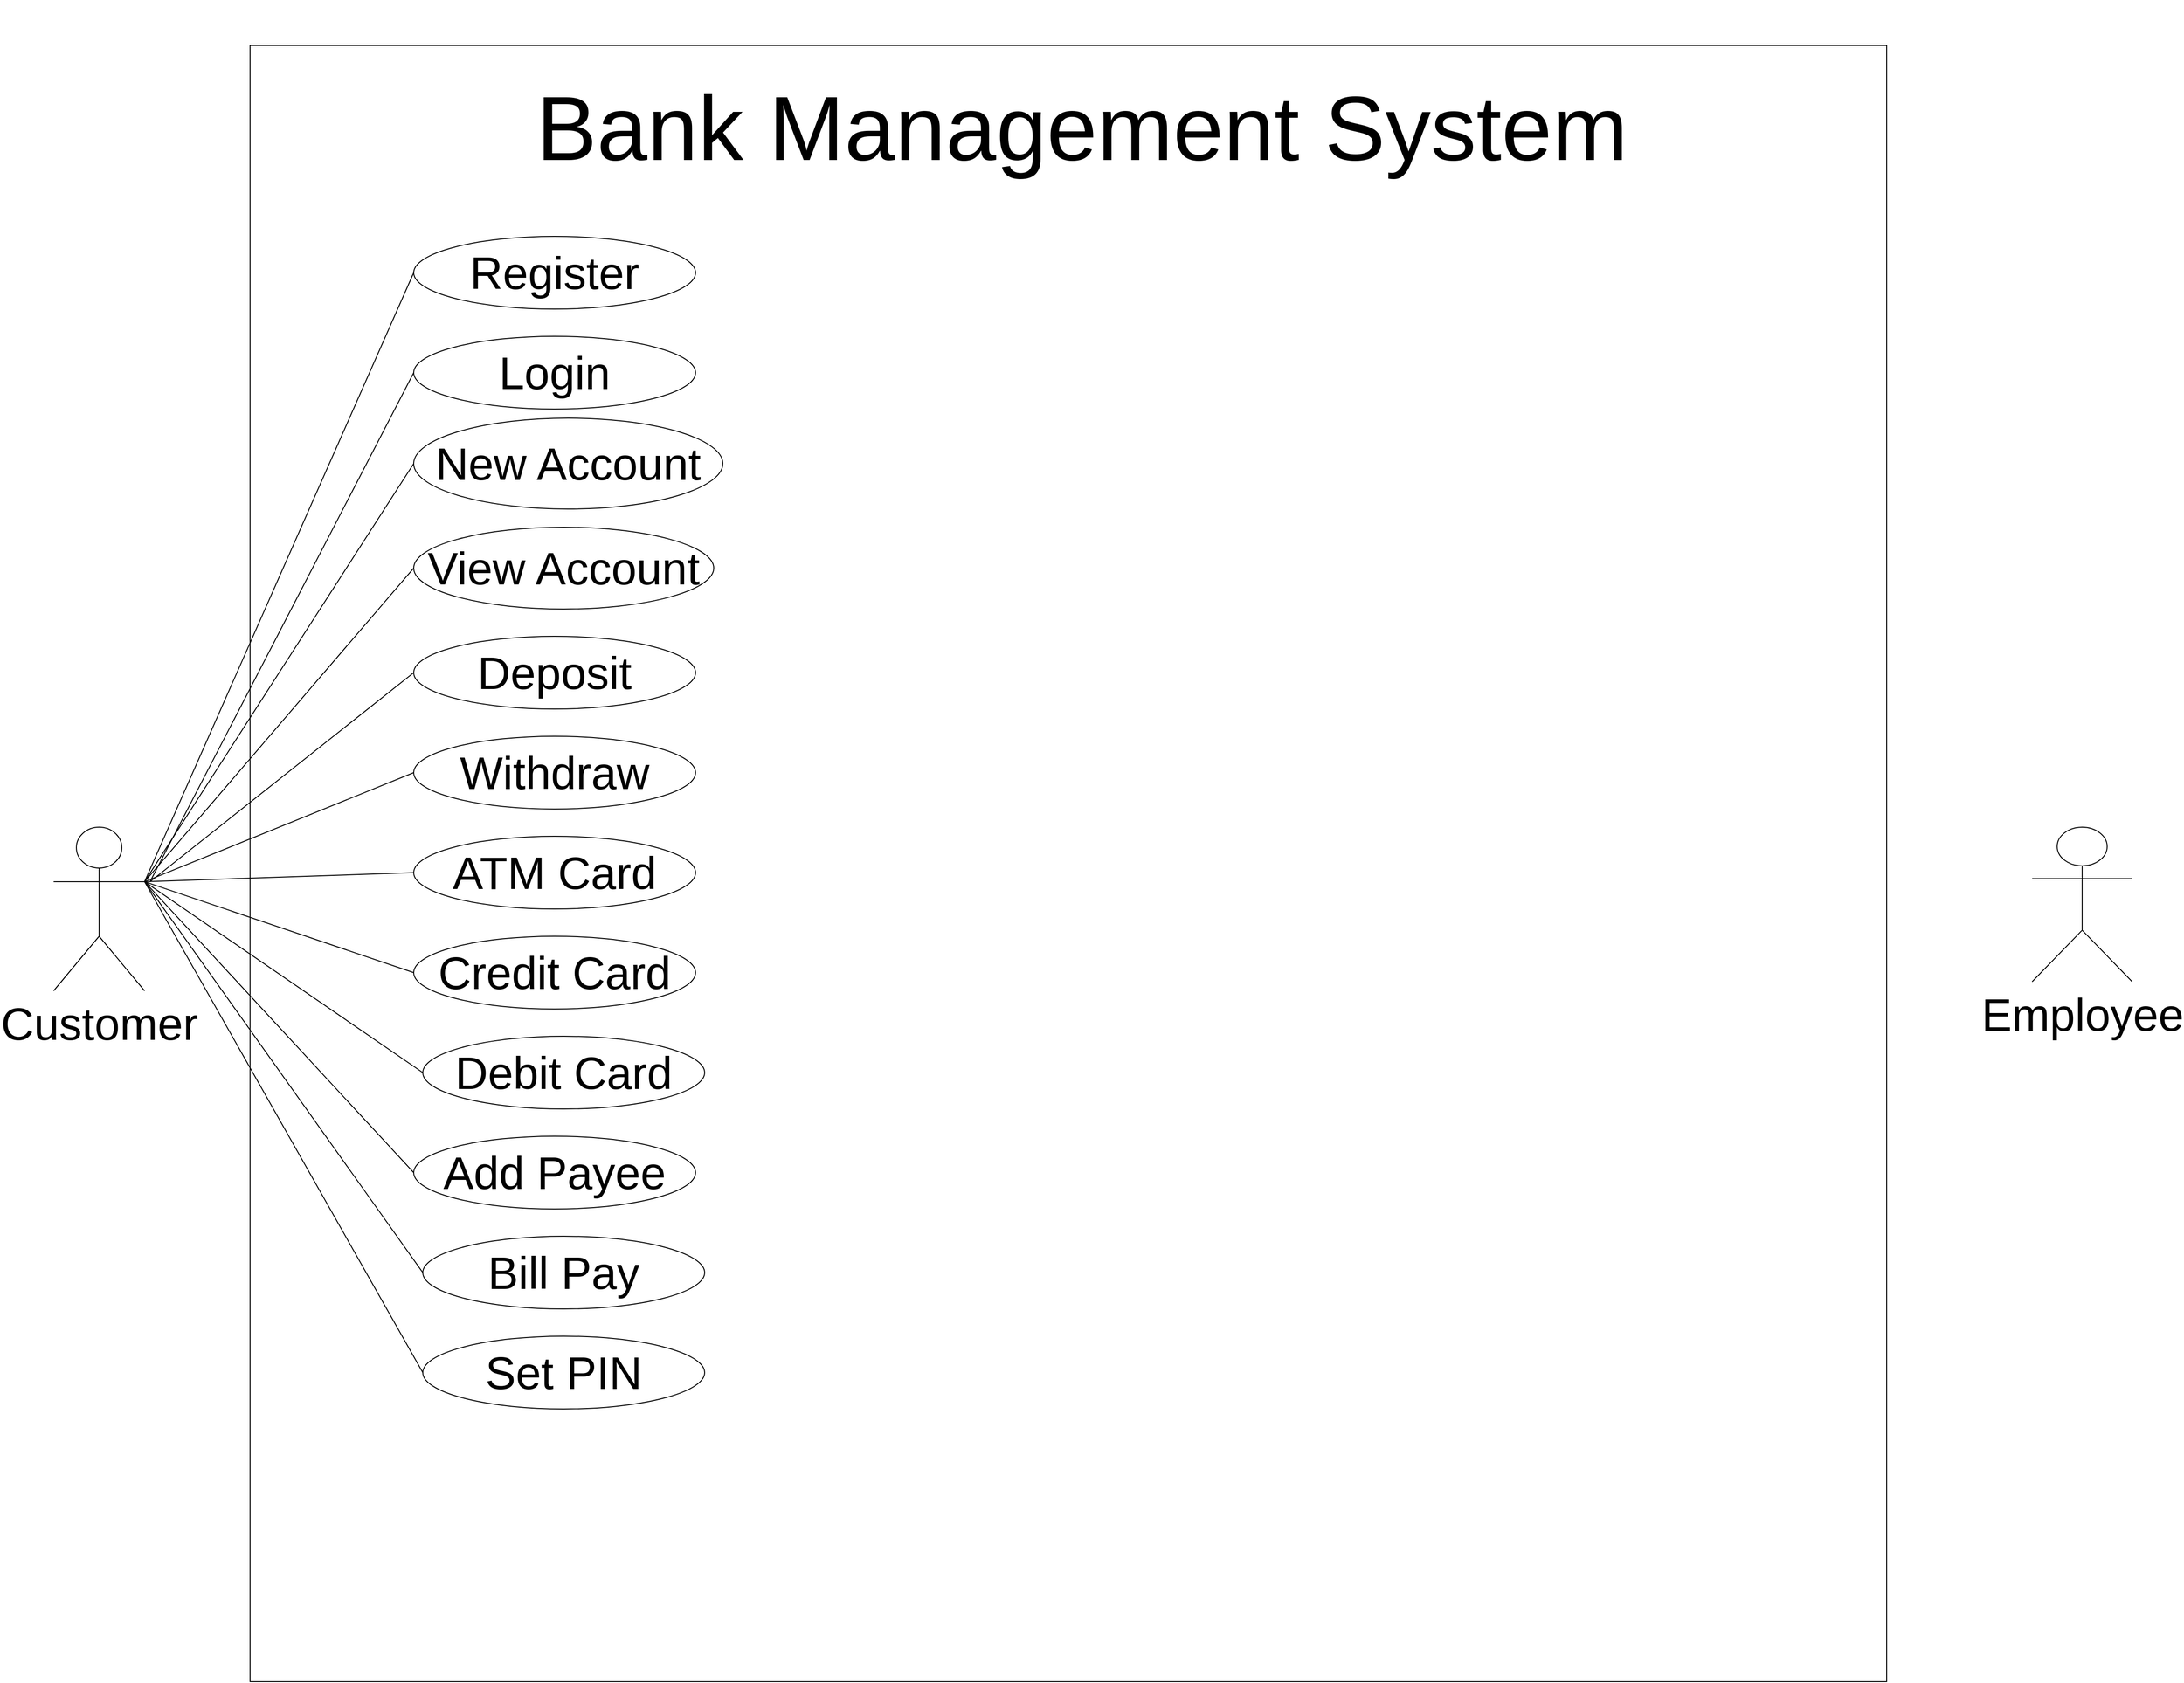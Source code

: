 <mxfile version="21.6.1" type="device">
  <diagram name="Page-1" id="UhHEcrwQUCHORO4G9uPf">
    <mxGraphModel dx="4901" dy="2343" grid="1" gridSize="10" guides="1" tooltips="1" connect="1" arrows="1" fold="1" page="1" pageScale="1" pageWidth="850" pageHeight="1100" math="0" shadow="0">
      <root>
        <mxCell id="0" />
        <mxCell id="1" parent="0" />
        <mxCell id="PY0LSQ1uhZMkH___Wvzr-1" value="" style="whiteSpace=wrap;html=1;aspect=fixed;" vertex="1" parent="1">
          <mxGeometry x="-510" y="150" width="1800" height="1800" as="geometry" />
        </mxCell>
        <mxCell id="PY0LSQ1uhZMkH___Wvzr-2" value="&lt;font style=&quot;font-size: 50px;&quot;&gt;Customer&lt;/font&gt;" style="shape=umlActor;verticalLabelPosition=bottom;verticalAlign=top;html=1;outlineConnect=0;" vertex="1" parent="1">
          <mxGeometry x="-726" y="1010" width="100" height="180" as="geometry" />
        </mxCell>
        <mxCell id="PY0LSQ1uhZMkH___Wvzr-3" value="&lt;font style=&quot;font-size: 100px;&quot;&gt;Bank Management System&lt;/font&gt;" style="text;html=1;strokeColor=none;fillColor=none;align=center;verticalAlign=middle;whiteSpace=wrap;rounded=0;" vertex="1" parent="1">
          <mxGeometry x="-570" y="100" width="1950" height="280" as="geometry" />
        </mxCell>
        <mxCell id="PY0LSQ1uhZMkH___Wvzr-4" value="&lt;font style=&quot;font-size: 50px;&quot;&gt;Employee&lt;/font&gt;" style="shape=umlActor;verticalLabelPosition=bottom;verticalAlign=top;html=1;outlineConnect=0;" vertex="1" parent="1">
          <mxGeometry x="1450" y="1010" width="110" height="170" as="geometry" />
        </mxCell>
        <mxCell id="PY0LSQ1uhZMkH___Wvzr-6" value="&lt;font style=&quot;font-size: 50px;&quot;&gt;Register&lt;/font&gt;" style="ellipse;whiteSpace=wrap;html=1;" vertex="1" parent="1">
          <mxGeometry x="-330" y="360" width="310" height="80" as="geometry" />
        </mxCell>
        <mxCell id="PY0LSQ1uhZMkH___Wvzr-13" value="" style="endArrow=none;html=1;rounded=0;exitX=1;exitY=0.333;exitDx=0;exitDy=0;exitPerimeter=0;" edge="1" parent="1" source="PY0LSQ1uhZMkH___Wvzr-2">
          <mxGeometry width="50" height="50" relative="1" as="geometry">
            <mxPoint x="-888.57" y="1090" as="sourcePoint" />
            <mxPoint x="-329.999" y="400" as="targetPoint" />
          </mxGeometry>
        </mxCell>
        <mxCell id="PY0LSQ1uhZMkH___Wvzr-14" value="&lt;span style=&quot;font-size: 50px;&quot;&gt;Login&lt;/span&gt;" style="ellipse;whiteSpace=wrap;html=1;" vertex="1" parent="1">
          <mxGeometry x="-330" y="470" width="310" height="80" as="geometry" />
        </mxCell>
        <mxCell id="PY0LSQ1uhZMkH___Wvzr-15" value="&lt;span style=&quot;font-size: 50px;&quot;&gt;New Account&lt;/span&gt;" style="ellipse;whiteSpace=wrap;html=1;" vertex="1" parent="1">
          <mxGeometry x="-330" y="560" width="340" height="100" as="geometry" />
        </mxCell>
        <mxCell id="PY0LSQ1uhZMkH___Wvzr-16" value="&lt;span style=&quot;font-size: 50px;&quot;&gt;View Account&lt;/span&gt;" style="ellipse;whiteSpace=wrap;html=1;" vertex="1" parent="1">
          <mxGeometry x="-330" y="680" width="330" height="90" as="geometry" />
        </mxCell>
        <mxCell id="PY0LSQ1uhZMkH___Wvzr-17" value="&lt;span style=&quot;font-size: 50px;&quot;&gt;Deposit&lt;/span&gt;" style="ellipse;whiteSpace=wrap;html=1;" vertex="1" parent="1">
          <mxGeometry x="-330" y="800" width="310" height="80" as="geometry" />
        </mxCell>
        <mxCell id="PY0LSQ1uhZMkH___Wvzr-18" value="&lt;span style=&quot;font-size: 50px;&quot;&gt;Withdraw&lt;/span&gt;" style="ellipse;whiteSpace=wrap;html=1;" vertex="1" parent="1">
          <mxGeometry x="-330" y="910" width="310" height="80" as="geometry" />
        </mxCell>
        <mxCell id="PY0LSQ1uhZMkH___Wvzr-19" value="" style="endArrow=none;html=1;rounded=0;exitX=1;exitY=0.333;exitDx=0;exitDy=0;exitPerimeter=0;entryX=0;entryY=0.5;entryDx=0;entryDy=0;" edge="1" parent="1" target="PY0LSQ1uhZMkH___Wvzr-14">
          <mxGeometry width="50" height="50" relative="1" as="geometry">
            <mxPoint x="-620" y="1070" as="sourcePoint" />
            <mxPoint x="-329.999" y="400" as="targetPoint" />
          </mxGeometry>
        </mxCell>
        <mxCell id="PY0LSQ1uhZMkH___Wvzr-20" value="" style="endArrow=none;html=1;rounded=0;entryX=0;entryY=0.5;entryDx=0;entryDy=0;exitX=1;exitY=0.333;exitDx=0;exitDy=0;exitPerimeter=0;" edge="1" parent="1" source="PY0LSQ1uhZMkH___Wvzr-2" target="PY0LSQ1uhZMkH___Wvzr-15">
          <mxGeometry width="50" height="50" relative="1" as="geometry">
            <mxPoint x="-620" y="1060" as="sourcePoint" />
            <mxPoint x="-309.999" y="420" as="targetPoint" />
          </mxGeometry>
        </mxCell>
        <mxCell id="PY0LSQ1uhZMkH___Wvzr-21" value="" style="endArrow=none;html=1;rounded=0;entryX=0;entryY=0.5;entryDx=0;entryDy=0;exitX=1;exitY=0.333;exitDx=0;exitDy=0;exitPerimeter=0;" edge="1" parent="1" source="PY0LSQ1uhZMkH___Wvzr-2" target="PY0LSQ1uhZMkH___Wvzr-16">
          <mxGeometry width="50" height="50" relative="1" as="geometry">
            <mxPoint x="-610" y="1080" as="sourcePoint" />
            <mxPoint x="-320" y="640" as="targetPoint" />
          </mxGeometry>
        </mxCell>
        <mxCell id="PY0LSQ1uhZMkH___Wvzr-22" value="" style="endArrow=none;html=1;rounded=0;entryX=0;entryY=0.5;entryDx=0;entryDy=0;" edge="1" parent="1" target="PY0LSQ1uhZMkH___Wvzr-17">
          <mxGeometry width="50" height="50" relative="1" as="geometry">
            <mxPoint x="-620" y="1070" as="sourcePoint" />
            <mxPoint x="-310" y="650" as="targetPoint" />
          </mxGeometry>
        </mxCell>
        <mxCell id="PY0LSQ1uhZMkH___Wvzr-23" value="" style="endArrow=none;html=1;rounded=0;entryX=0;entryY=0.5;entryDx=0;entryDy=0;exitX=1;exitY=0.333;exitDx=0;exitDy=0;exitPerimeter=0;" edge="1" parent="1" source="PY0LSQ1uhZMkH___Wvzr-2" target="PY0LSQ1uhZMkH___Wvzr-18">
          <mxGeometry width="50" height="50" relative="1" as="geometry">
            <mxPoint x="-580" y="1180" as="sourcePoint" />
            <mxPoint x="-300" y="660" as="targetPoint" />
          </mxGeometry>
        </mxCell>
        <mxCell id="PY0LSQ1uhZMkH___Wvzr-24" value="&lt;span style=&quot;font-size: 50px;&quot;&gt;ATM Card&lt;/span&gt;" style="ellipse;whiteSpace=wrap;html=1;" vertex="1" parent="1">
          <mxGeometry x="-330" y="1020" width="310" height="80" as="geometry" />
        </mxCell>
        <mxCell id="PY0LSQ1uhZMkH___Wvzr-25" value="&lt;span style=&quot;font-size: 50px;&quot;&gt;Credit Card&lt;/span&gt;" style="ellipse;whiteSpace=wrap;html=1;" vertex="1" parent="1">
          <mxGeometry x="-330" y="1130" width="310" height="80" as="geometry" />
        </mxCell>
        <mxCell id="PY0LSQ1uhZMkH___Wvzr-26" value="&lt;span style=&quot;font-size: 50px;&quot;&gt;Debit Card&lt;/span&gt;" style="ellipse;whiteSpace=wrap;html=1;" vertex="1" parent="1">
          <mxGeometry x="-320" y="1240" width="310" height="80" as="geometry" />
        </mxCell>
        <mxCell id="PY0LSQ1uhZMkH___Wvzr-27" value="&lt;span style=&quot;font-size: 50px;&quot;&gt;Add Payee&lt;/span&gt;" style="ellipse;whiteSpace=wrap;html=1;" vertex="1" parent="1">
          <mxGeometry x="-330" y="1350" width="310" height="80" as="geometry" />
        </mxCell>
        <mxCell id="PY0LSQ1uhZMkH___Wvzr-28" value="&lt;span style=&quot;font-size: 50px;&quot;&gt;Bill Pay&lt;/span&gt;" style="ellipse;whiteSpace=wrap;html=1;" vertex="1" parent="1">
          <mxGeometry x="-320" y="1460" width="310" height="80" as="geometry" />
        </mxCell>
        <mxCell id="PY0LSQ1uhZMkH___Wvzr-29" value="&lt;span style=&quot;font-size: 50px;&quot;&gt;Set PIN&lt;/span&gt;" style="ellipse;whiteSpace=wrap;html=1;" vertex="1" parent="1">
          <mxGeometry x="-320" y="1570" width="310" height="80" as="geometry" />
        </mxCell>
        <mxCell id="PY0LSQ1uhZMkH___Wvzr-31" value="" style="endArrow=none;html=1;rounded=0;exitX=1;exitY=0.333;exitDx=0;exitDy=0;exitPerimeter=0;entryX=0;entryY=0.5;entryDx=0;entryDy=0;" edge="1" parent="1" source="PY0LSQ1uhZMkH___Wvzr-2" target="PY0LSQ1uhZMkH___Wvzr-24">
          <mxGeometry width="50" height="50" relative="1" as="geometry">
            <mxPoint x="-610" y="1080" as="sourcePoint" />
            <mxPoint x="-319.999" y="410" as="targetPoint" />
          </mxGeometry>
        </mxCell>
        <mxCell id="PY0LSQ1uhZMkH___Wvzr-32" value="" style="endArrow=none;html=1;rounded=0;exitX=1;exitY=0.333;exitDx=0;exitDy=0;exitPerimeter=0;entryX=0;entryY=0.5;entryDx=0;entryDy=0;" edge="1" parent="1" source="PY0LSQ1uhZMkH___Wvzr-2" target="PY0LSQ1uhZMkH___Wvzr-25">
          <mxGeometry width="50" height="50" relative="1" as="geometry">
            <mxPoint x="-600" y="1090" as="sourcePoint" />
            <mxPoint x="-309.999" y="420" as="targetPoint" />
          </mxGeometry>
        </mxCell>
        <mxCell id="PY0LSQ1uhZMkH___Wvzr-43" value="" style="endArrow=none;html=1;rounded=0;exitX=1;exitY=0.333;exitDx=0;exitDy=0;exitPerimeter=0;entryX=0;entryY=0.5;entryDx=0;entryDy=0;" edge="1" parent="1" source="PY0LSQ1uhZMkH___Wvzr-2" target="PY0LSQ1uhZMkH___Wvzr-26">
          <mxGeometry width="50" height="50" relative="1" as="geometry">
            <mxPoint x="-616" y="1080" as="sourcePoint" />
            <mxPoint x="-319.999" y="410" as="targetPoint" />
          </mxGeometry>
        </mxCell>
        <mxCell id="PY0LSQ1uhZMkH___Wvzr-44" value="" style="endArrow=none;html=1;rounded=0;exitX=1;exitY=0.333;exitDx=0;exitDy=0;exitPerimeter=0;entryX=0;entryY=0.5;entryDx=0;entryDy=0;" edge="1" parent="1" source="PY0LSQ1uhZMkH___Wvzr-2" target="PY0LSQ1uhZMkH___Wvzr-27">
          <mxGeometry width="50" height="50" relative="1" as="geometry">
            <mxPoint x="-616" y="1080" as="sourcePoint" />
            <mxPoint x="-319.999" y="410" as="targetPoint" />
          </mxGeometry>
        </mxCell>
        <mxCell id="PY0LSQ1uhZMkH___Wvzr-45" value="" style="endArrow=none;html=1;rounded=0;exitX=1;exitY=0.333;exitDx=0;exitDy=0;exitPerimeter=0;entryX=0;entryY=0.5;entryDx=0;entryDy=0;" edge="1" parent="1" source="PY0LSQ1uhZMkH___Wvzr-2" target="PY0LSQ1uhZMkH___Wvzr-28">
          <mxGeometry width="50" height="50" relative="1" as="geometry">
            <mxPoint x="-616" y="1080" as="sourcePoint" />
            <mxPoint x="-319.999" y="410" as="targetPoint" />
          </mxGeometry>
        </mxCell>
        <mxCell id="PY0LSQ1uhZMkH___Wvzr-46" value="" style="endArrow=none;html=1;rounded=0;exitX=1;exitY=0.333;exitDx=0;exitDy=0;exitPerimeter=0;entryX=0;entryY=0.5;entryDx=0;entryDy=0;" edge="1" parent="1" source="PY0LSQ1uhZMkH___Wvzr-2" target="PY0LSQ1uhZMkH___Wvzr-29">
          <mxGeometry width="50" height="50" relative="1" as="geometry">
            <mxPoint x="-616" y="1080" as="sourcePoint" />
            <mxPoint x="-319.999" y="410" as="targetPoint" />
          </mxGeometry>
        </mxCell>
      </root>
    </mxGraphModel>
  </diagram>
</mxfile>

